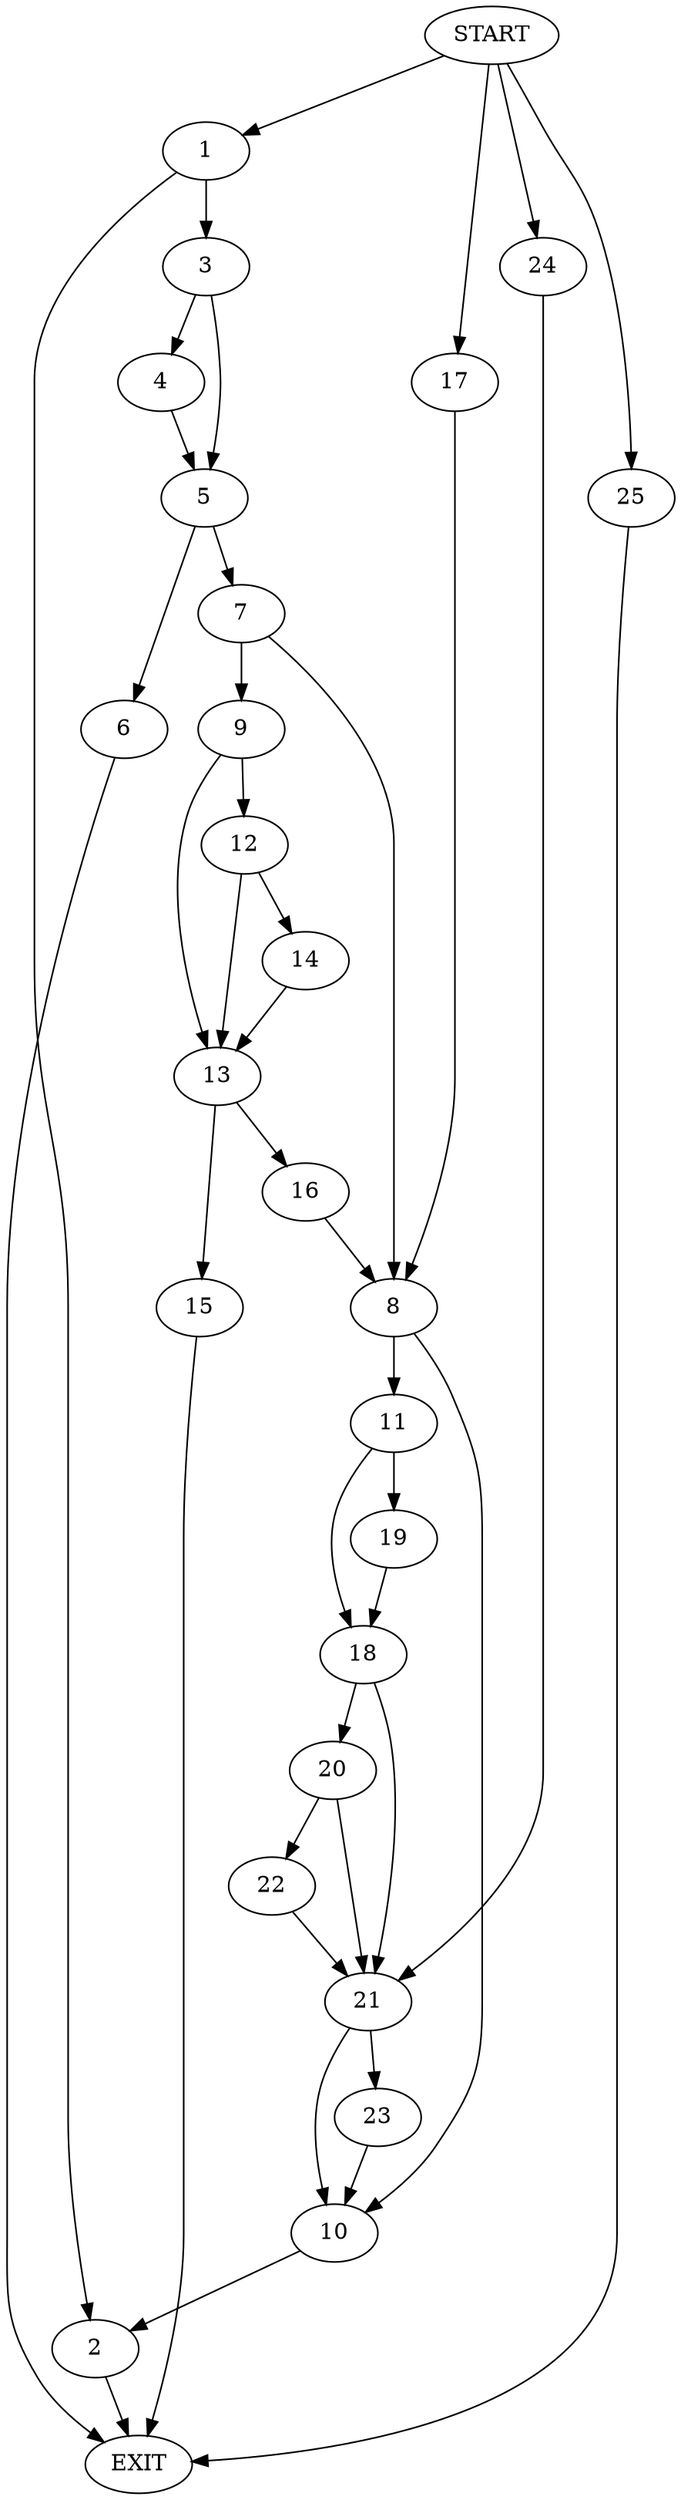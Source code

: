 digraph {
0 [label="START"]
26 [label="EXIT"]
0 -> 1
1 -> 2
1 -> 3
2 -> 26
3 -> 4
3 -> 5
4 -> 5
5 -> 6
5 -> 7
7 -> 8
7 -> 9
6 -> 26
8 -> 10
8 -> 11
9 -> 12
9 -> 13
12 -> 14
12 -> 13
13 -> 15
13 -> 16
14 -> 13
16 -> 8
15 -> 26
0 -> 17
17 -> 8
11 -> 18
11 -> 19
10 -> 2
19 -> 18
18 -> 20
18 -> 21
20 -> 22
20 -> 21
21 -> 10
21 -> 23
22 -> 21
0 -> 24
24 -> 21
23 -> 10
0 -> 25
25 -> 26
}
